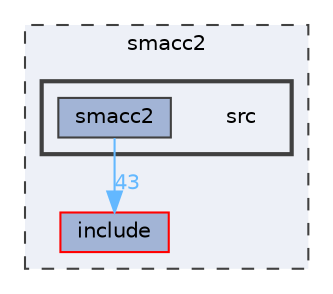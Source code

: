 digraph "smacc2/src"
{
 // LATEX_PDF_SIZE
  bgcolor="transparent";
  edge [fontname=Helvetica,fontsize=10,labelfontname=Helvetica,labelfontsize=10];
  node [fontname=Helvetica,fontsize=10,shape=box,height=0.2,width=0.4];
  compound=true
  subgraph clusterdir_ce4c19d6108cf5285f3105ec9cd73bf1 {
    graph [ bgcolor="#edf0f7", pencolor="grey25", label="smacc2", fontname=Helvetica,fontsize=10 style="filled,dashed", URL="dir_ce4c19d6108cf5285f3105ec9cd73bf1.html",tooltip=""]
  dir_5fef5a32272069bfe3b905c0adef3223 [label="include", fillcolor="#a2b4d6", color="red", style="filled", URL="dir_5fef5a32272069bfe3b905c0adef3223.html",tooltip=""];
  subgraph clusterdir_d6a9cc6a22fb99fc91b513737e9e927c {
    graph [ bgcolor="#edf0f7", pencolor="grey25", label="", fontname=Helvetica,fontsize=10 style="filled,bold", URL="dir_d6a9cc6a22fb99fc91b513737e9e927c.html",tooltip=""]
    dir_d6a9cc6a22fb99fc91b513737e9e927c [shape=plaintext, label="src"];
  dir_d064f64d61eddaf52fbd9629e62dee64 [label="smacc2", fillcolor="#a2b4d6", color="grey25", style="filled", URL="dir_d064f64d61eddaf52fbd9629e62dee64.html",tooltip=""];
  }
  }
  dir_d064f64d61eddaf52fbd9629e62dee64->dir_5fef5a32272069bfe3b905c0adef3223 [headlabel="43", labeldistance=1.5 headhref="dir_000045_000018.html" color="steelblue1" fontcolor="steelblue1"];
}
